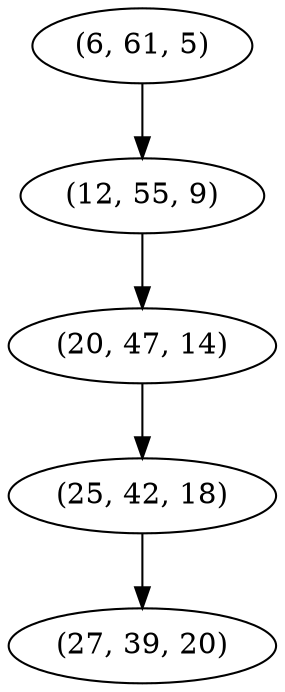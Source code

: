 digraph tree {
    "(6, 61, 5)";
    "(12, 55, 9)";
    "(20, 47, 14)";
    "(25, 42, 18)";
    "(27, 39, 20)";
    "(6, 61, 5)" -> "(12, 55, 9)";
    "(12, 55, 9)" -> "(20, 47, 14)";
    "(20, 47, 14)" -> "(25, 42, 18)";
    "(25, 42, 18)" -> "(27, 39, 20)";
}
